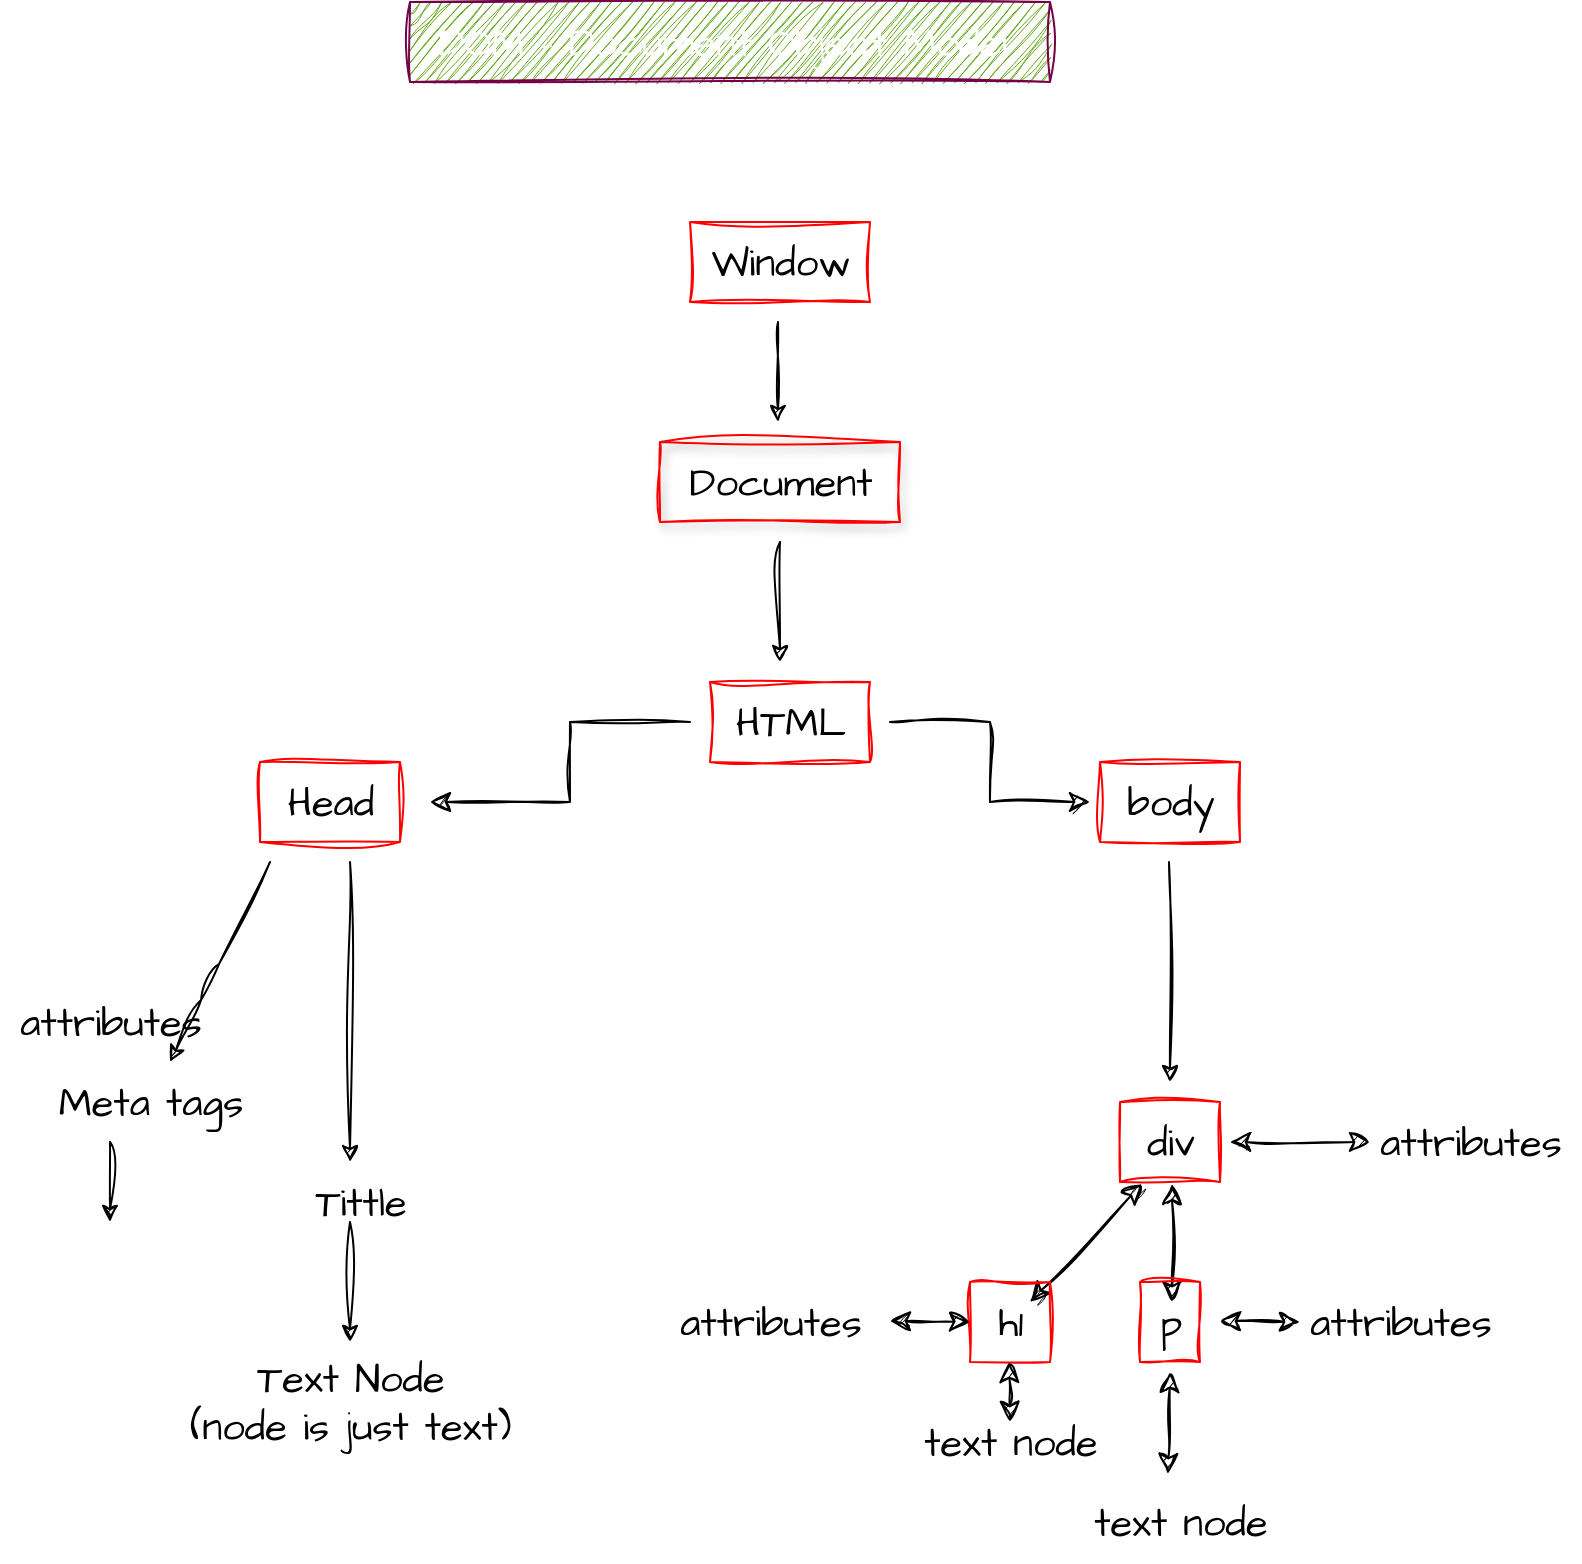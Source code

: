 <mxfile>
    <diagram id="8Mw4I8odSXHasUrHheSj" name="Page-1">
        <mxGraphModel dx="832" dy="475" grid="1" gridSize="10" guides="1" tooltips="1" connect="1" arrows="1" fold="1" page="1" pageScale="1" pageWidth="850" pageHeight="1100" math="0" shadow="0">
            <root>
                <mxCell id="0"/>
                <mxCell id="1" parent="0"/>
                <mxCell id="2" value="Document&lt;br&gt;" style="text;html=1;align=center;verticalAlign=middle;resizable=0;points=[];autosize=1;strokeColor=#FF0000;fillColor=none;fontSize=20;fontFamily=Architects Daughter;sketch=1;hachureGap=4;jiggle=2;curveFitting=1;fontSource=https%3A%2F%2Ffonts.googleapis.com%2Fcss%3Ffamily%3DArchitects%2BDaughter;shadow=1;" vertex="1" parent="1">
                    <mxGeometry x="370" y="260" width="120" height="40" as="geometry"/>
                </mxCell>
                <mxCell id="3" value="Window&lt;br&gt;" style="text;html=1;align=center;verticalAlign=middle;resizable=0;points=[];autosize=1;strokeColor=#FF0000;fillColor=none;fontSize=20;fontFamily=Architects Daughter;sketch=1;hachureGap=4;jiggle=2;curveFitting=1;fontSource=https%3A%2F%2Ffonts.googleapis.com%2Fcss%3Ffamily%3DArchitects%2BDaughter;rounded=0;" vertex="1" parent="1">
                    <mxGeometry x="385" y="150" width="90" height="40" as="geometry"/>
                </mxCell>
                <mxCell id="4" value="" style="edgeStyle=none;orthogonalLoop=1;jettySize=auto;html=1;sketch=1;hachureGap=4;jiggle=2;curveFitting=1;fontFamily=Architects Daughter;fontSource=https%3A%2F%2Ffonts.googleapis.com%2Fcss%3Ffamily%3DArchitects%2BDaughter;fontSize=16;" edge="1" parent="1">
                    <mxGeometry width="100" relative="1" as="geometry">
                        <mxPoint x="429" y="200" as="sourcePoint"/>
                        <mxPoint x="429" y="250" as="targetPoint"/>
                        <Array as="points"/>
                    </mxGeometry>
                </mxCell>
                <mxCell id="5" value="" style="edgeStyle=none;orthogonalLoop=1;jettySize=auto;html=1;sketch=1;hachureGap=4;jiggle=2;curveFitting=1;fontFamily=Architects Daughter;fontSource=https%3A%2F%2Ffonts.googleapis.com%2Fcss%3Ffamily%3DArchitects%2BDaughter;fontSize=16;" edge="1" parent="1">
                    <mxGeometry width="100" relative="1" as="geometry">
                        <mxPoint x="430" y="310" as="sourcePoint"/>
                        <mxPoint x="430" y="370" as="targetPoint"/>
                        <Array as="points"/>
                    </mxGeometry>
                </mxCell>
                <mxCell id="6" value="HTML" style="text;html=1;align=center;verticalAlign=middle;resizable=0;points=[];autosize=1;strokeColor=#FF0000;fillColor=none;fontSize=20;fontFamily=Architects Daughter;sketch=1;hachureGap=4;jiggle=2;curveFitting=1;fontSource=https%3A%2F%2Ffonts.googleapis.com%2Fcss%3Ffamily%3DArchitects%2BDaughter;" vertex="1" parent="1">
                    <mxGeometry x="395" y="380" width="80" height="40" as="geometry"/>
                </mxCell>
                <mxCell id="7" value="" style="edgeStyle=segmentEdgeStyle;endArrow=classic;html=1;curved=0;rounded=0;endSize=8;startSize=8;sourcePerimeterSpacing=0;targetPerimeterSpacing=0;sketch=1;hachureGap=4;jiggle=2;curveFitting=1;fontFamily=Architects Daughter;fontSource=https%3A%2F%2Ffonts.googleapis.com%2Fcss%3Ffamily%3DArchitects%2BDaughter;fontSize=16;" edge="1" parent="1">
                    <mxGeometry width="100" relative="1" as="geometry">
                        <mxPoint x="485" y="400" as="sourcePoint"/>
                        <mxPoint x="585" y="440" as="targetPoint"/>
                        <Array as="points">
                            <mxPoint x="535" y="440"/>
                        </Array>
                    </mxGeometry>
                </mxCell>
                <mxCell id="8" value="" style="edgeStyle=segmentEdgeStyle;endArrow=classic;html=1;curved=0;rounded=0;endSize=8;startSize=8;sourcePerimeterSpacing=0;targetPerimeterSpacing=0;sketch=1;hachureGap=4;jiggle=2;curveFitting=1;fontFamily=Architects Daughter;fontSource=https%3A%2F%2Ffonts.googleapis.com%2Fcss%3Ffamily%3DArchitects%2BDaughter;fontSize=16;" edge="1" parent="1">
                    <mxGeometry width="100" relative="1" as="geometry">
                        <mxPoint x="385" y="400" as="sourcePoint"/>
                        <mxPoint x="255" y="440" as="targetPoint"/>
                        <Array as="points">
                            <mxPoint x="325" y="400"/>
                            <mxPoint x="325" y="440"/>
                        </Array>
                    </mxGeometry>
                </mxCell>
                <mxCell id="9" value="Head" style="text;html=1;align=center;verticalAlign=middle;resizable=0;points=[];autosize=1;strokeColor=#FF0000;fillColor=none;fontSize=20;fontFamily=Architects Daughter;sketch=1;hachureGap=4;jiggle=2;curveFitting=1;fontSource=https%3A%2F%2Ffonts.googleapis.com%2Fcss%3Ffamily%3DArchitects%2BDaughter;" vertex="1" parent="1">
                    <mxGeometry x="170" y="420" width="70" height="40" as="geometry"/>
                </mxCell>
                <mxCell id="10" value="body" style="text;html=1;align=center;verticalAlign=middle;resizable=0;points=[];autosize=1;strokeColor=#FF0000;fillColor=none;fontSize=20;fontFamily=Architects Daughter;sketch=1;hachureGap=4;jiggle=2;curveFitting=1;fontSource=https%3A%2F%2Ffonts.googleapis.com%2Fcss%3Ffamily%3DArchitects%2BDaughter;" vertex="1" parent="1">
                    <mxGeometry x="590" y="420" width="70" height="40" as="geometry"/>
                </mxCell>
                <mxCell id="11" value="" style="edgeStyle=none;orthogonalLoop=1;jettySize=auto;html=1;sketch=1;hachureGap=4;jiggle=2;curveFitting=1;fontFamily=Architects Daughter;fontSource=https%3A%2F%2Ffonts.googleapis.com%2Fcss%3Ffamily%3DArchitects%2BDaughter;fontSize=16;" edge="1" parent="1">
                    <mxGeometry width="100" relative="1" as="geometry">
                        <mxPoint x="175" y="470" as="sourcePoint"/>
                        <mxPoint x="125" y="570" as="targetPoint"/>
                        <Array as="points">
                            <mxPoint x="145" y="530"/>
                        </Array>
                    </mxGeometry>
                </mxCell>
                <mxCell id="12" value="Meta tags" style="text;html=1;align=center;verticalAlign=middle;resizable=0;points=[];autosize=1;strokeColor=none;fillColor=none;fontSize=20;fontFamily=Architects Daughter;sketch=1;hachureGap=4;jiggle=2;curveFitting=1;fontSource=https%3A%2F%2Ffonts.googleapis.com%2Fcss%3Ffamily%3DArchitects%2BDaughter;" vertex="1" parent="1">
                    <mxGeometry x="55" y="570" width="120" height="40" as="geometry"/>
                </mxCell>
                <mxCell id="13" value="" style="edgeStyle=none;orthogonalLoop=1;jettySize=auto;html=1;sketch=1;hachureGap=4;jiggle=2;curveFitting=1;fontFamily=Architects Daughter;fontSource=https%3A%2F%2Ffonts.googleapis.com%2Fcss%3Ffamily%3DArchitects%2BDaughter;fontSize=16;" edge="1" parent="1">
                    <mxGeometry width="100" relative="1" as="geometry">
                        <mxPoint x="215" y="470" as="sourcePoint"/>
                        <mxPoint x="215" y="620" as="targetPoint"/>
                        <Array as="points"/>
                    </mxGeometry>
                </mxCell>
                <mxCell id="14" value="Tittle" style="text;html=1;align=center;verticalAlign=middle;resizable=0;points=[];autosize=1;strokeColor=none;fillColor=none;fontSize=20;fontFamily=Architects Daughter;sketch=1;hachureGap=4;jiggle=2;curveFitting=1;fontSource=https%3A%2F%2Ffonts.googleapis.com%2Fcss%3Ffamily%3DArchitects%2BDaughter;" vertex="1" parent="1">
                    <mxGeometry x="185" y="620" width="70" height="40" as="geometry"/>
                </mxCell>
                <mxCell id="15" value="Text Node&lt;br&gt;(node is just text)" style="text;html=1;align=center;verticalAlign=middle;resizable=0;points=[];autosize=1;strokeColor=none;fillColor=none;fontSize=20;fontFamily=Architects Daughter;sketch=1;hachureGap=4;jiggle=2;curveFitting=1;fontSource=https%3A%2F%2Ffonts.googleapis.com%2Fcss%3Ffamily%3DArchitects%2BDaughter;" vertex="1" parent="1">
                    <mxGeometry x="125" y="710" width="180" height="60" as="geometry"/>
                </mxCell>
                <mxCell id="17" value="" style="edgeStyle=none;orthogonalLoop=1;jettySize=auto;html=1;sketch=1;hachureGap=4;jiggle=2;curveFitting=1;fontFamily=Architects Daughter;fontSource=https%3A%2F%2Ffonts.googleapis.com%2Fcss%3Ffamily%3DArchitects%2BDaughter;fontSize=16;" edge="1" parent="1">
                    <mxGeometry width="100" relative="1" as="geometry">
                        <mxPoint x="215" y="650" as="sourcePoint"/>
                        <mxPoint x="215" y="710" as="targetPoint"/>
                        <Array as="points"/>
                    </mxGeometry>
                </mxCell>
                <mxCell id="20" value="" style="edgeStyle=none;orthogonalLoop=1;jettySize=auto;html=1;sketch=1;hachureGap=4;jiggle=2;curveFitting=1;fontFamily=Architects Daughter;fontSource=https%3A%2F%2Ffonts.googleapis.com%2Fcss%3Ffamily%3DArchitects%2BDaughter;fontSize=16;" edge="1" parent="1">
                    <mxGeometry width="100" relative="1" as="geometry">
                        <mxPoint x="95" y="610" as="sourcePoint"/>
                        <mxPoint x="95" y="650" as="targetPoint"/>
                        <Array as="points"/>
                    </mxGeometry>
                </mxCell>
                <mxCell id="21" value="attributes" style="text;html=1;align=center;verticalAlign=middle;resizable=0;points=[];autosize=1;strokeColor=none;fillColor=none;fontSize=20;fontFamily=Architects Daughter;sketch=1;hachureGap=4;jiggle=2;curveFitting=1;fontSource=https%3A%2F%2Ffonts.googleapis.com%2Fcss%3Ffamily%3DArchitects%2BDaughter;" vertex="1" parent="1">
                    <mxGeometry x="370" y="680" width="110" height="40" as="geometry"/>
                </mxCell>
                <mxCell id="22" value="" style="edgeStyle=none;orthogonalLoop=1;jettySize=auto;html=1;sketch=1;hachureGap=4;jiggle=2;curveFitting=1;fontFamily=Architects Daughter;fontSource=https%3A%2F%2Ffonts.googleapis.com%2Fcss%3Ffamily%3DArchitects%2BDaughter;fontSize=16;" edge="1" parent="1">
                    <mxGeometry width="100" relative="1" as="geometry">
                        <mxPoint x="624.5" y="470" as="sourcePoint"/>
                        <mxPoint x="625" y="580" as="targetPoint"/>
                        <Array as="points"/>
                    </mxGeometry>
                </mxCell>
                <mxCell id="23" value="div" style="text;html=1;align=center;verticalAlign=middle;resizable=0;points=[];autosize=1;strokeColor=#FF0000;fillColor=none;fontSize=20;fontFamily=Architects Daughter;sketch=1;hachureGap=4;jiggle=2;curveFitting=1;fontSource=https%3A%2F%2Ffonts.googleapis.com%2Fcss%3Ffamily%3DArchitects%2BDaughter;" vertex="1" parent="1">
                    <mxGeometry x="600" y="590" width="50" height="40" as="geometry"/>
                </mxCell>
                <mxCell id="25" value="" style="edgeStyle=none;orthogonalLoop=1;jettySize=auto;html=1;endArrow=classic;startArrow=classic;endSize=8;startSize=8;sketch=1;hachureGap=4;jiggle=2;curveFitting=1;fontFamily=Architects Daughter;fontSource=https%3A%2F%2Ffonts.googleapis.com%2Fcss%3Ffamily%3DArchitects%2BDaughter;fontSize=16;" edge="1" parent="1">
                    <mxGeometry width="100" relative="1" as="geometry">
                        <mxPoint x="655" y="610" as="sourcePoint"/>
                        <mxPoint x="725" y="610" as="targetPoint"/>
                        <Array as="points"/>
                    </mxGeometry>
                </mxCell>
                <mxCell id="26" value="attributes" style="text;html=1;align=center;verticalAlign=middle;resizable=0;points=[];autosize=1;strokeColor=none;fillColor=none;fontSize=20;fontFamily=Architects Daughter;sketch=1;hachureGap=4;jiggle=2;curveFitting=1;fontSource=https%3A%2F%2Ffonts.googleapis.com%2Fcss%3Ffamily%3DArchitects%2BDaughter;" vertex="1" parent="1">
                    <mxGeometry x="720" y="590" width="110" height="40" as="geometry"/>
                </mxCell>
                <mxCell id="27" value="" style="edgeStyle=none;orthogonalLoop=1;jettySize=auto;html=1;endArrow=classic;startArrow=classic;endSize=8;startSize=8;sketch=1;hachureGap=4;jiggle=2;curveFitting=1;fontFamily=Architects Daughter;fontSource=https%3A%2F%2Ffonts.googleapis.com%2Fcss%3Ffamily%3DArchitects%2BDaughter;fontSize=16;entryX=0.22;entryY=1.025;entryDx=0;entryDy=0;entryPerimeter=0;" edge="1" parent="1" target="23">
                    <mxGeometry width="100" relative="1" as="geometry">
                        <mxPoint x="555" y="690" as="sourcePoint"/>
                        <mxPoint x="575" y="669" as="targetPoint"/>
                        <Array as="points"/>
                    </mxGeometry>
                </mxCell>
                <mxCell id="28" value="h1" style="text;html=1;align=center;verticalAlign=middle;resizable=0;points=[];autosize=1;strokeColor=#FF0000;fillColor=none;fontSize=20;fontFamily=Architects Daughter;sketch=1;hachureGap=4;jiggle=2;curveFitting=1;fontSource=https%3A%2F%2Ffonts.googleapis.com%2Fcss%3Ffamily%3DArchitects%2BDaughter;" vertex="1" parent="1">
                    <mxGeometry x="525" y="680" width="40" height="40" as="geometry"/>
                </mxCell>
                <mxCell id="29" value="" style="edgeStyle=none;orthogonalLoop=1;jettySize=auto;html=1;endArrow=classic;startArrow=classic;endSize=8;startSize=8;sketch=1;hachureGap=4;jiggle=2;curveFitting=1;fontFamily=Architects Daughter;fontSource=https%3A%2F%2Ffonts.googleapis.com%2Fcss%3Ffamily%3DArchitects%2BDaughter;fontSize=16;entryX=0.22;entryY=1.025;entryDx=0;entryDy=0;entryPerimeter=0;" edge="1" parent="1">
                    <mxGeometry width="100" relative="1" as="geometry">
                        <mxPoint x="626" y="690" as="sourcePoint"/>
                        <mxPoint x="626" y="631" as="targetPoint"/>
                        <Array as="points"/>
                    </mxGeometry>
                </mxCell>
                <mxCell id="30" value="p" style="text;html=1;align=center;verticalAlign=middle;resizable=0;points=[];autosize=1;strokeColor=#FF0000;fillColor=none;fontSize=20;fontFamily=Architects Daughter;sketch=1;hachureGap=4;jiggle=2;curveFitting=1;fontSource=https%3A%2F%2Ffonts.googleapis.com%2Fcss%3Ffamily%3DArchitects%2BDaughter;" vertex="1" parent="1">
                    <mxGeometry x="610" y="680" width="30" height="40" as="geometry"/>
                </mxCell>
                <mxCell id="31" value="attributes" style="text;html=1;align=center;verticalAlign=middle;resizable=0;points=[];autosize=1;strokeColor=none;fillColor=none;fontSize=20;fontFamily=Architects Daughter;sketch=1;hachureGap=4;jiggle=2;curveFitting=1;fontSource=https%3A%2F%2Ffonts.googleapis.com%2Fcss%3Ffamily%3DArchitects%2BDaughter;" vertex="1" parent="1">
                    <mxGeometry x="40" y="530" width="110" height="40" as="geometry"/>
                </mxCell>
                <mxCell id="32" value="text node" style="text;html=1;align=center;verticalAlign=middle;resizable=0;points=[];autosize=1;strokeColor=none;fillColor=none;fontSize=20;fontFamily=Architects Daughter;sketch=1;hachureGap=4;jiggle=2;curveFitting=1;fontSource=https%3A%2F%2Ffonts.googleapis.com%2Fcss%3Ffamily%3DArchitects%2BDaughter;" vertex="1" parent="1">
                    <mxGeometry x="490" y="740" width="110" height="40" as="geometry"/>
                </mxCell>
                <mxCell id="33" value="" style="edgeStyle=none;orthogonalLoop=1;jettySize=auto;html=1;endArrow=classic;startArrow=classic;endSize=8;startSize=8;sketch=1;hachureGap=4;jiggle=2;curveFitting=1;fontFamily=Architects Daughter;fontSource=https%3A%2F%2Ffonts.googleapis.com%2Fcss%3Ffamily%3DArchitects%2BDaughter;fontSize=16;" edge="1" parent="1">
                    <mxGeometry width="100" relative="1" as="geometry">
                        <mxPoint x="485" y="699.5" as="sourcePoint"/>
                        <mxPoint x="525" y="700" as="targetPoint"/>
                        <Array as="points"/>
                    </mxGeometry>
                </mxCell>
                <mxCell id="34" value="" style="edgeStyle=none;orthogonalLoop=1;jettySize=auto;html=1;endArrow=classic;startArrow=classic;endSize=8;startSize=8;sketch=1;hachureGap=4;jiggle=2;curveFitting=1;fontFamily=Architects Daughter;fontSource=https%3A%2F%2Ffonts.googleapis.com%2Fcss%3Ffamily%3DArchitects%2BDaughter;fontSize=16;entryX=0.22;entryY=1.025;entryDx=0;entryDy=0;entryPerimeter=0;" edge="1" parent="1">
                    <mxGeometry width="100" relative="1" as="geometry">
                        <mxPoint x="545" y="750" as="sourcePoint"/>
                        <mxPoint x="544.5" y="720" as="targetPoint"/>
                        <Array as="points"/>
                    </mxGeometry>
                </mxCell>
                <mxCell id="35" value="attributes" style="text;html=1;align=center;verticalAlign=middle;resizable=0;points=[];autosize=1;strokeColor=none;fillColor=none;fontSize=20;fontFamily=Architects Daughter;sketch=1;hachureGap=4;jiggle=2;curveFitting=1;fontSource=https%3A%2F%2Ffonts.googleapis.com%2Fcss%3Ffamily%3DArchitects%2BDaughter;" vertex="1" parent="1">
                    <mxGeometry x="685" y="680" width="110" height="40" as="geometry"/>
                </mxCell>
                <mxCell id="37" value="" style="edgeStyle=none;orthogonalLoop=1;jettySize=auto;html=1;endArrow=classic;startArrow=classic;endSize=8;startSize=8;sketch=1;hachureGap=4;jiggle=2;curveFitting=1;fontFamily=Architects Daughter;fontSource=https%3A%2F%2Ffonts.googleapis.com%2Fcss%3Ffamily%3DArchitects%2BDaughter;fontSize=16;" edge="1" parent="1">
                    <mxGeometry width="100" relative="1" as="geometry">
                        <mxPoint x="650" y="699.5" as="sourcePoint"/>
                        <mxPoint x="690" y="700" as="targetPoint"/>
                        <Array as="points"/>
                    </mxGeometry>
                </mxCell>
                <mxCell id="38" value="" style="edgeStyle=none;orthogonalLoop=1;jettySize=auto;html=1;endArrow=classic;startArrow=classic;endSize=8;startSize=8;sketch=1;hachureGap=4;jiggle=2;curveFitting=1;fontFamily=Architects Daughter;fontSource=https%3A%2F%2Ffonts.googleapis.com%2Fcss%3Ffamily%3DArchitects%2BDaughter;fontSize=16;entryX=0.22;entryY=1.025;entryDx=0;entryDy=0;entryPerimeter=0;exitX=0.445;exitY=-0.1;exitDx=0;exitDy=0;exitPerimeter=0;" edge="1" parent="1" source="39">
                    <mxGeometry width="100" relative="1" as="geometry">
                        <mxPoint x="625.5" y="755" as="sourcePoint"/>
                        <mxPoint x="625" y="725" as="targetPoint"/>
                        <Array as="points"/>
                    </mxGeometry>
                </mxCell>
                <mxCell id="39" value="text node" style="text;html=1;align=center;verticalAlign=middle;resizable=0;points=[];autosize=1;strokeColor=none;fillColor=none;fontSize=20;fontFamily=Architects Daughter;sketch=1;hachureGap=4;jiggle=2;curveFitting=1;fontSource=https%3A%2F%2Ffonts.googleapis.com%2Fcss%3Ffamily%3DArchitects%2BDaughter;" vertex="1" parent="1">
                    <mxGeometry x="575" y="780" width="110" height="40" as="geometry"/>
                </mxCell>
                <mxCell id="41" value="DOM - Document Object Model&amp;nbsp;" style="text;html=1;align=center;verticalAlign=middle;resizable=0;points=[];autosize=1;strokeColor=#75004a;fillColor=#60a917;fontSize=20;fontFamily=Architects Daughter;sketch=1;hachureGap=4;jiggle=2;curveFitting=1;fontSource=https%3A%2F%2Ffonts.googleapis.com%2Fcss%3Ffamily%3DArchitects%2BDaughter;fontColor=#ffffff;gradientColor=none;" vertex="1" parent="1">
                    <mxGeometry x="245" y="40" width="320" height="40" as="geometry"/>
                </mxCell>
            </root>
        </mxGraphModel>
    </diagram>
</mxfile>